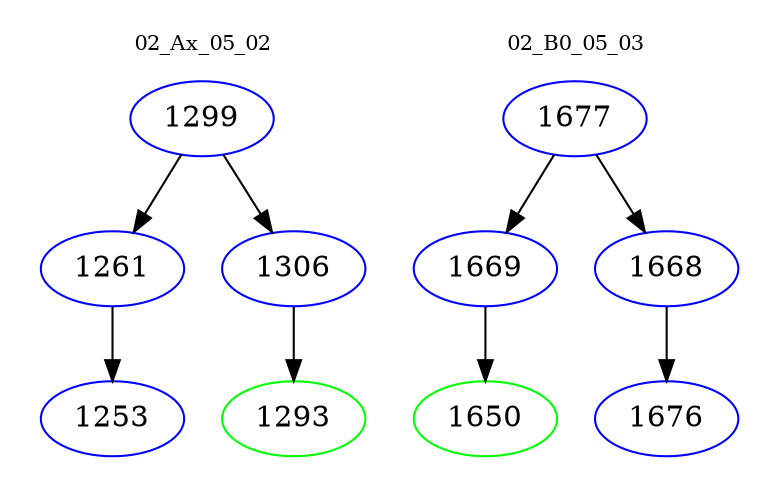 digraph{
subgraph cluster_0 {
color = white
label = "02_Ax_05_02";
fontsize=10;
T0_1299 [label="1299", color="blue"]
T0_1299 -> T0_1261 [color="black"]
T0_1261 [label="1261", color="blue"]
T0_1261 -> T0_1253 [color="black"]
T0_1253 [label="1253", color="blue"]
T0_1299 -> T0_1306 [color="black"]
T0_1306 [label="1306", color="blue"]
T0_1306 -> T0_1293 [color="black"]
T0_1293 [label="1293", color="green"]
}
subgraph cluster_1 {
color = white
label = "02_B0_05_03";
fontsize=10;
T1_1677 [label="1677", color="blue"]
T1_1677 -> T1_1669 [color="black"]
T1_1669 [label="1669", color="blue"]
T1_1669 -> T1_1650 [color="black"]
T1_1650 [label="1650", color="green"]
T1_1677 -> T1_1668 [color="black"]
T1_1668 [label="1668", color="blue"]
T1_1668 -> T1_1676 [color="black"]
T1_1676 [label="1676", color="blue"]
}
}
